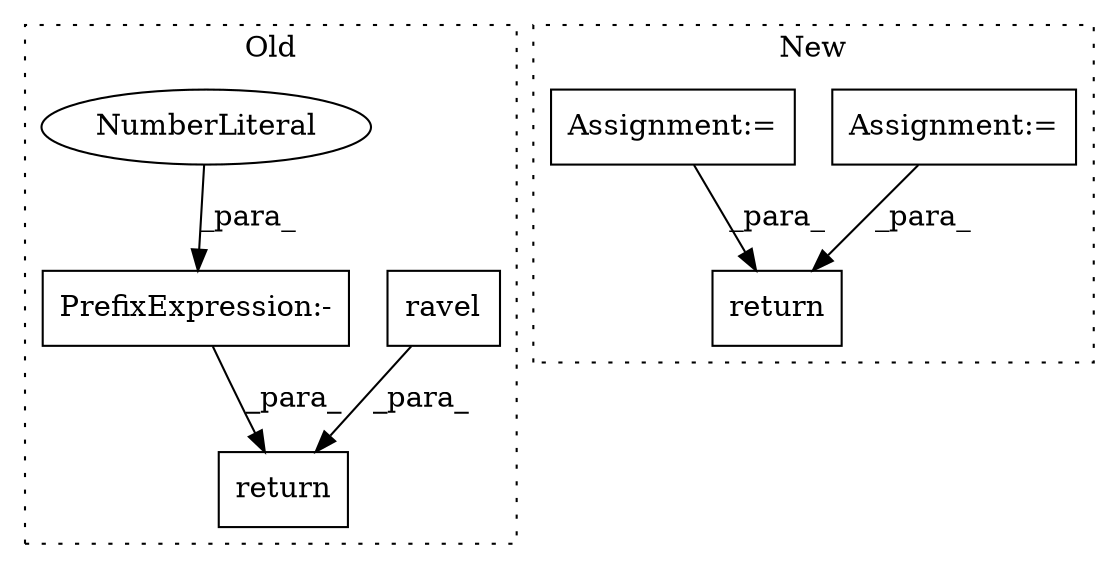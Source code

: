 digraph G {
subgraph cluster0 {
1 [label="ravel" a="32" s="3590" l="7" shape="box"];
3 [label="return" a="41" s="3554" l="7" shape="box"];
6 [label="PrefixExpression:-" a="38" s="3600" l="1" shape="box"];
7 [label="NumberLiteral" a="34" s="3601" l="1" shape="ellipse"];
label = "Old";
style="dotted";
}
subgraph cluster1 {
2 [label="return" a="41" s="3859" l="7" shape="box"];
4 [label="Assignment:=" a="7" s="3734" l="1" shape="box"];
5 [label="Assignment:=" a="7" s="3788" l="1" shape="box"];
label = "New";
style="dotted";
}
1 -> 3 [label="_para_"];
4 -> 2 [label="_para_"];
5 -> 2 [label="_para_"];
6 -> 3 [label="_para_"];
7 -> 6 [label="_para_"];
}